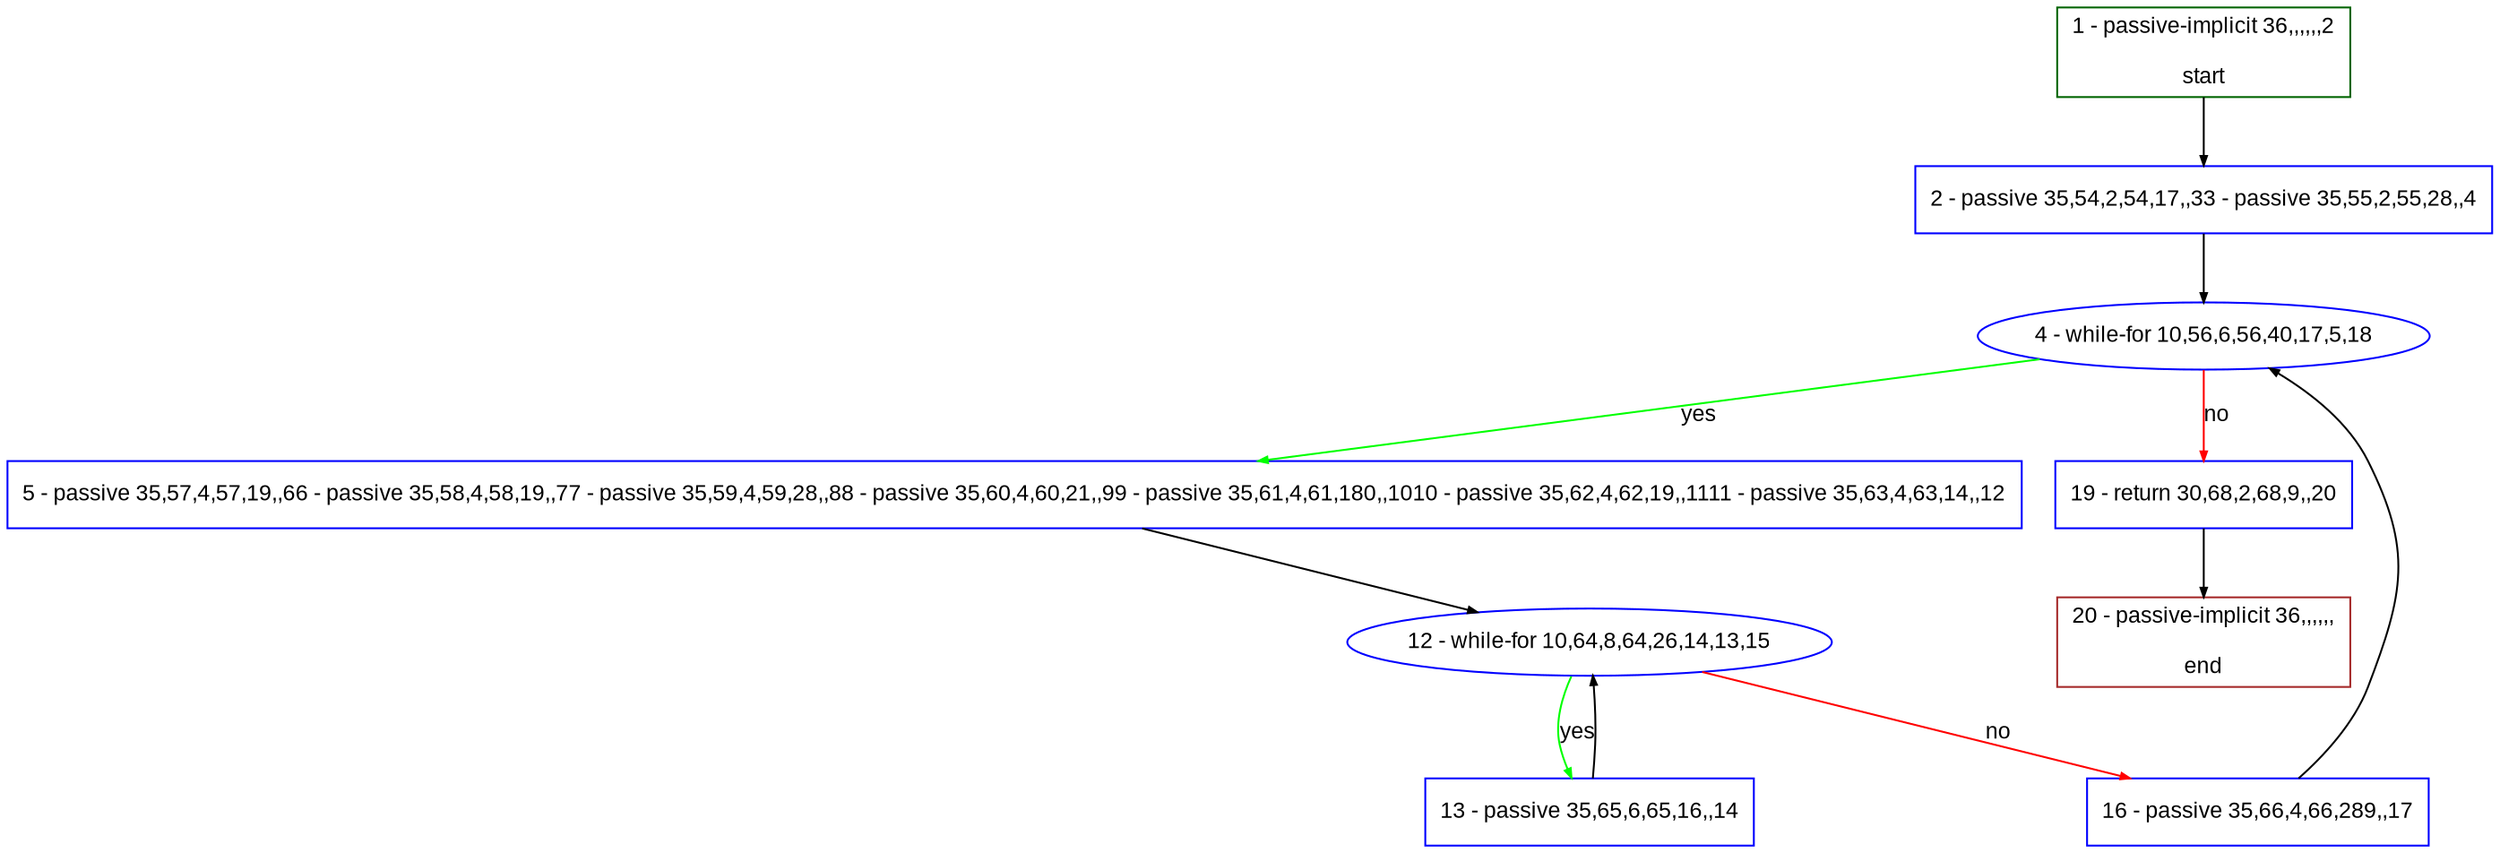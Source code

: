 digraph "" {
  graph [pack="true", label="", fontsize="12", packmode="clust", fontname="Arial", fillcolor="#FFFFCC", bgcolor="white", style="rounded,filled", compound="true"];
  node [node_initialized="no", label="", color="grey", fontsize="12", fillcolor="white", fontname="Arial", style="filled", shape="rectangle", compound="true", fixedsize="false"];
  edge [fontcolor="black", arrowhead="normal", arrowtail="none", arrowsize="0.5", ltail="", label="", color="black", fontsize="12", lhead="", fontname="Arial", dir="forward", compound="true"];
  __N1 [label="2 - passive 35,54,2,54,17,,33 - passive 35,55,2,55,28,,4", color="#0000ff", fillcolor="#ffffff", style="filled", shape="box"];
  __N2 [label="1 - passive-implicit 36,,,,,,2\n\nstart", color="#006400", fillcolor="#ffffff", style="filled", shape="box"];
  __N3 [label="4 - while-for 10,56,6,56,40,17,5,18", color="#0000ff", fillcolor="#ffffff", style="filled", shape="oval"];
  __N4 [label="5 - passive 35,57,4,57,19,,66 - passive 35,58,4,58,19,,77 - passive 35,59,4,59,28,,88 - passive 35,60,4,60,21,,99 - passive 35,61,4,61,180,,1010 - passive 35,62,4,62,19,,1111 - passive 35,63,4,63,14,,12", color="#0000ff", fillcolor="#ffffff", style="filled", shape="box"];
  __N5 [label="19 - return 30,68,2,68,9,,20", color="#0000ff", fillcolor="#ffffff", style="filled", shape="box"];
  __N6 [label="12 - while-for 10,64,8,64,26,14,13,15", color="#0000ff", fillcolor="#ffffff", style="filled", shape="oval"];
  __N7 [label="13 - passive 35,65,6,65,16,,14", color="#0000ff", fillcolor="#ffffff", style="filled", shape="box"];
  __N8 [label="16 - passive 35,66,4,66,289,,17", color="#0000ff", fillcolor="#ffffff", style="filled", shape="box"];
  __N9 [label="20 - passive-implicit 36,,,,,,\n\nend", color="#a52a2a", fillcolor="#ffffff", style="filled", shape="box"];
  __N2 -> __N1 [arrowhead="normal", arrowtail="none", color="#000000", label="", dir="forward"];
  __N1 -> __N3 [arrowhead="normal", arrowtail="none", color="#000000", label="", dir="forward"];
  __N3 -> __N4 [arrowhead="normal", arrowtail="none", color="#00ff00", label="yes", dir="forward"];
  __N3 -> __N5 [arrowhead="normal", arrowtail="none", color="#ff0000", label="no", dir="forward"];
  __N4 -> __N6 [arrowhead="normal", arrowtail="none", color="#000000", label="", dir="forward"];
  __N6 -> __N7 [arrowhead="normal", arrowtail="none", color="#00ff00", label="yes", dir="forward"];
  __N7 -> __N6 [arrowhead="normal", arrowtail="none", color="#000000", label="", dir="forward"];
  __N6 -> __N8 [arrowhead="normal", arrowtail="none", color="#ff0000", label="no", dir="forward"];
  __N8 -> __N3 [arrowhead="normal", arrowtail="none", color="#000000", label="", dir="forward"];
  __N5 -> __N9 [arrowhead="normal", arrowtail="none", color="#000000", label="", dir="forward"];
}
